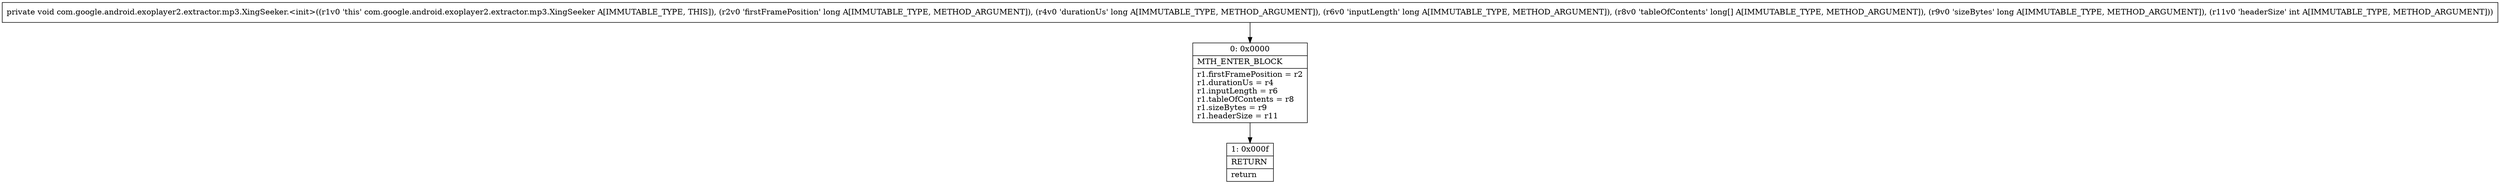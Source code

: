 digraph "CFG forcom.google.android.exoplayer2.extractor.mp3.XingSeeker.\<init\>(JJJ[JJI)V" {
Node_0 [shape=record,label="{0\:\ 0x0000|MTH_ENTER_BLOCK\l|r1.firstFramePosition = r2\lr1.durationUs = r4\lr1.inputLength = r6\lr1.tableOfContents = r8\lr1.sizeBytes = r9\lr1.headerSize = r11\l}"];
Node_1 [shape=record,label="{1\:\ 0x000f|RETURN\l|return\l}"];
MethodNode[shape=record,label="{private void com.google.android.exoplayer2.extractor.mp3.XingSeeker.\<init\>((r1v0 'this' com.google.android.exoplayer2.extractor.mp3.XingSeeker A[IMMUTABLE_TYPE, THIS]), (r2v0 'firstFramePosition' long A[IMMUTABLE_TYPE, METHOD_ARGUMENT]), (r4v0 'durationUs' long A[IMMUTABLE_TYPE, METHOD_ARGUMENT]), (r6v0 'inputLength' long A[IMMUTABLE_TYPE, METHOD_ARGUMENT]), (r8v0 'tableOfContents' long[] A[IMMUTABLE_TYPE, METHOD_ARGUMENT]), (r9v0 'sizeBytes' long A[IMMUTABLE_TYPE, METHOD_ARGUMENT]), (r11v0 'headerSize' int A[IMMUTABLE_TYPE, METHOD_ARGUMENT])) }"];
MethodNode -> Node_0;
Node_0 -> Node_1;
}


